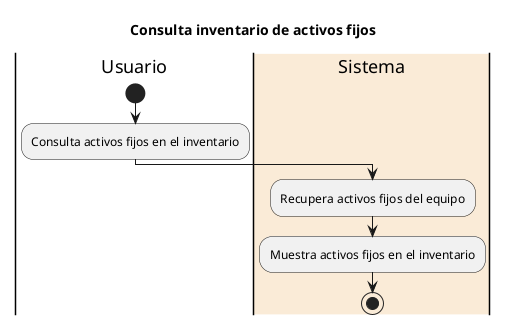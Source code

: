 @startuml Consulta inventario de activos fijos
title Consulta inventario de activos fijos

|Usuario|
start
:Consulta activos fijos en el inventario;

|#AntiqueWhite|Sistema|
:Recupera activos fijos del equipo;
:Muestra activos fijos en el inventario;

stop

@enduml
